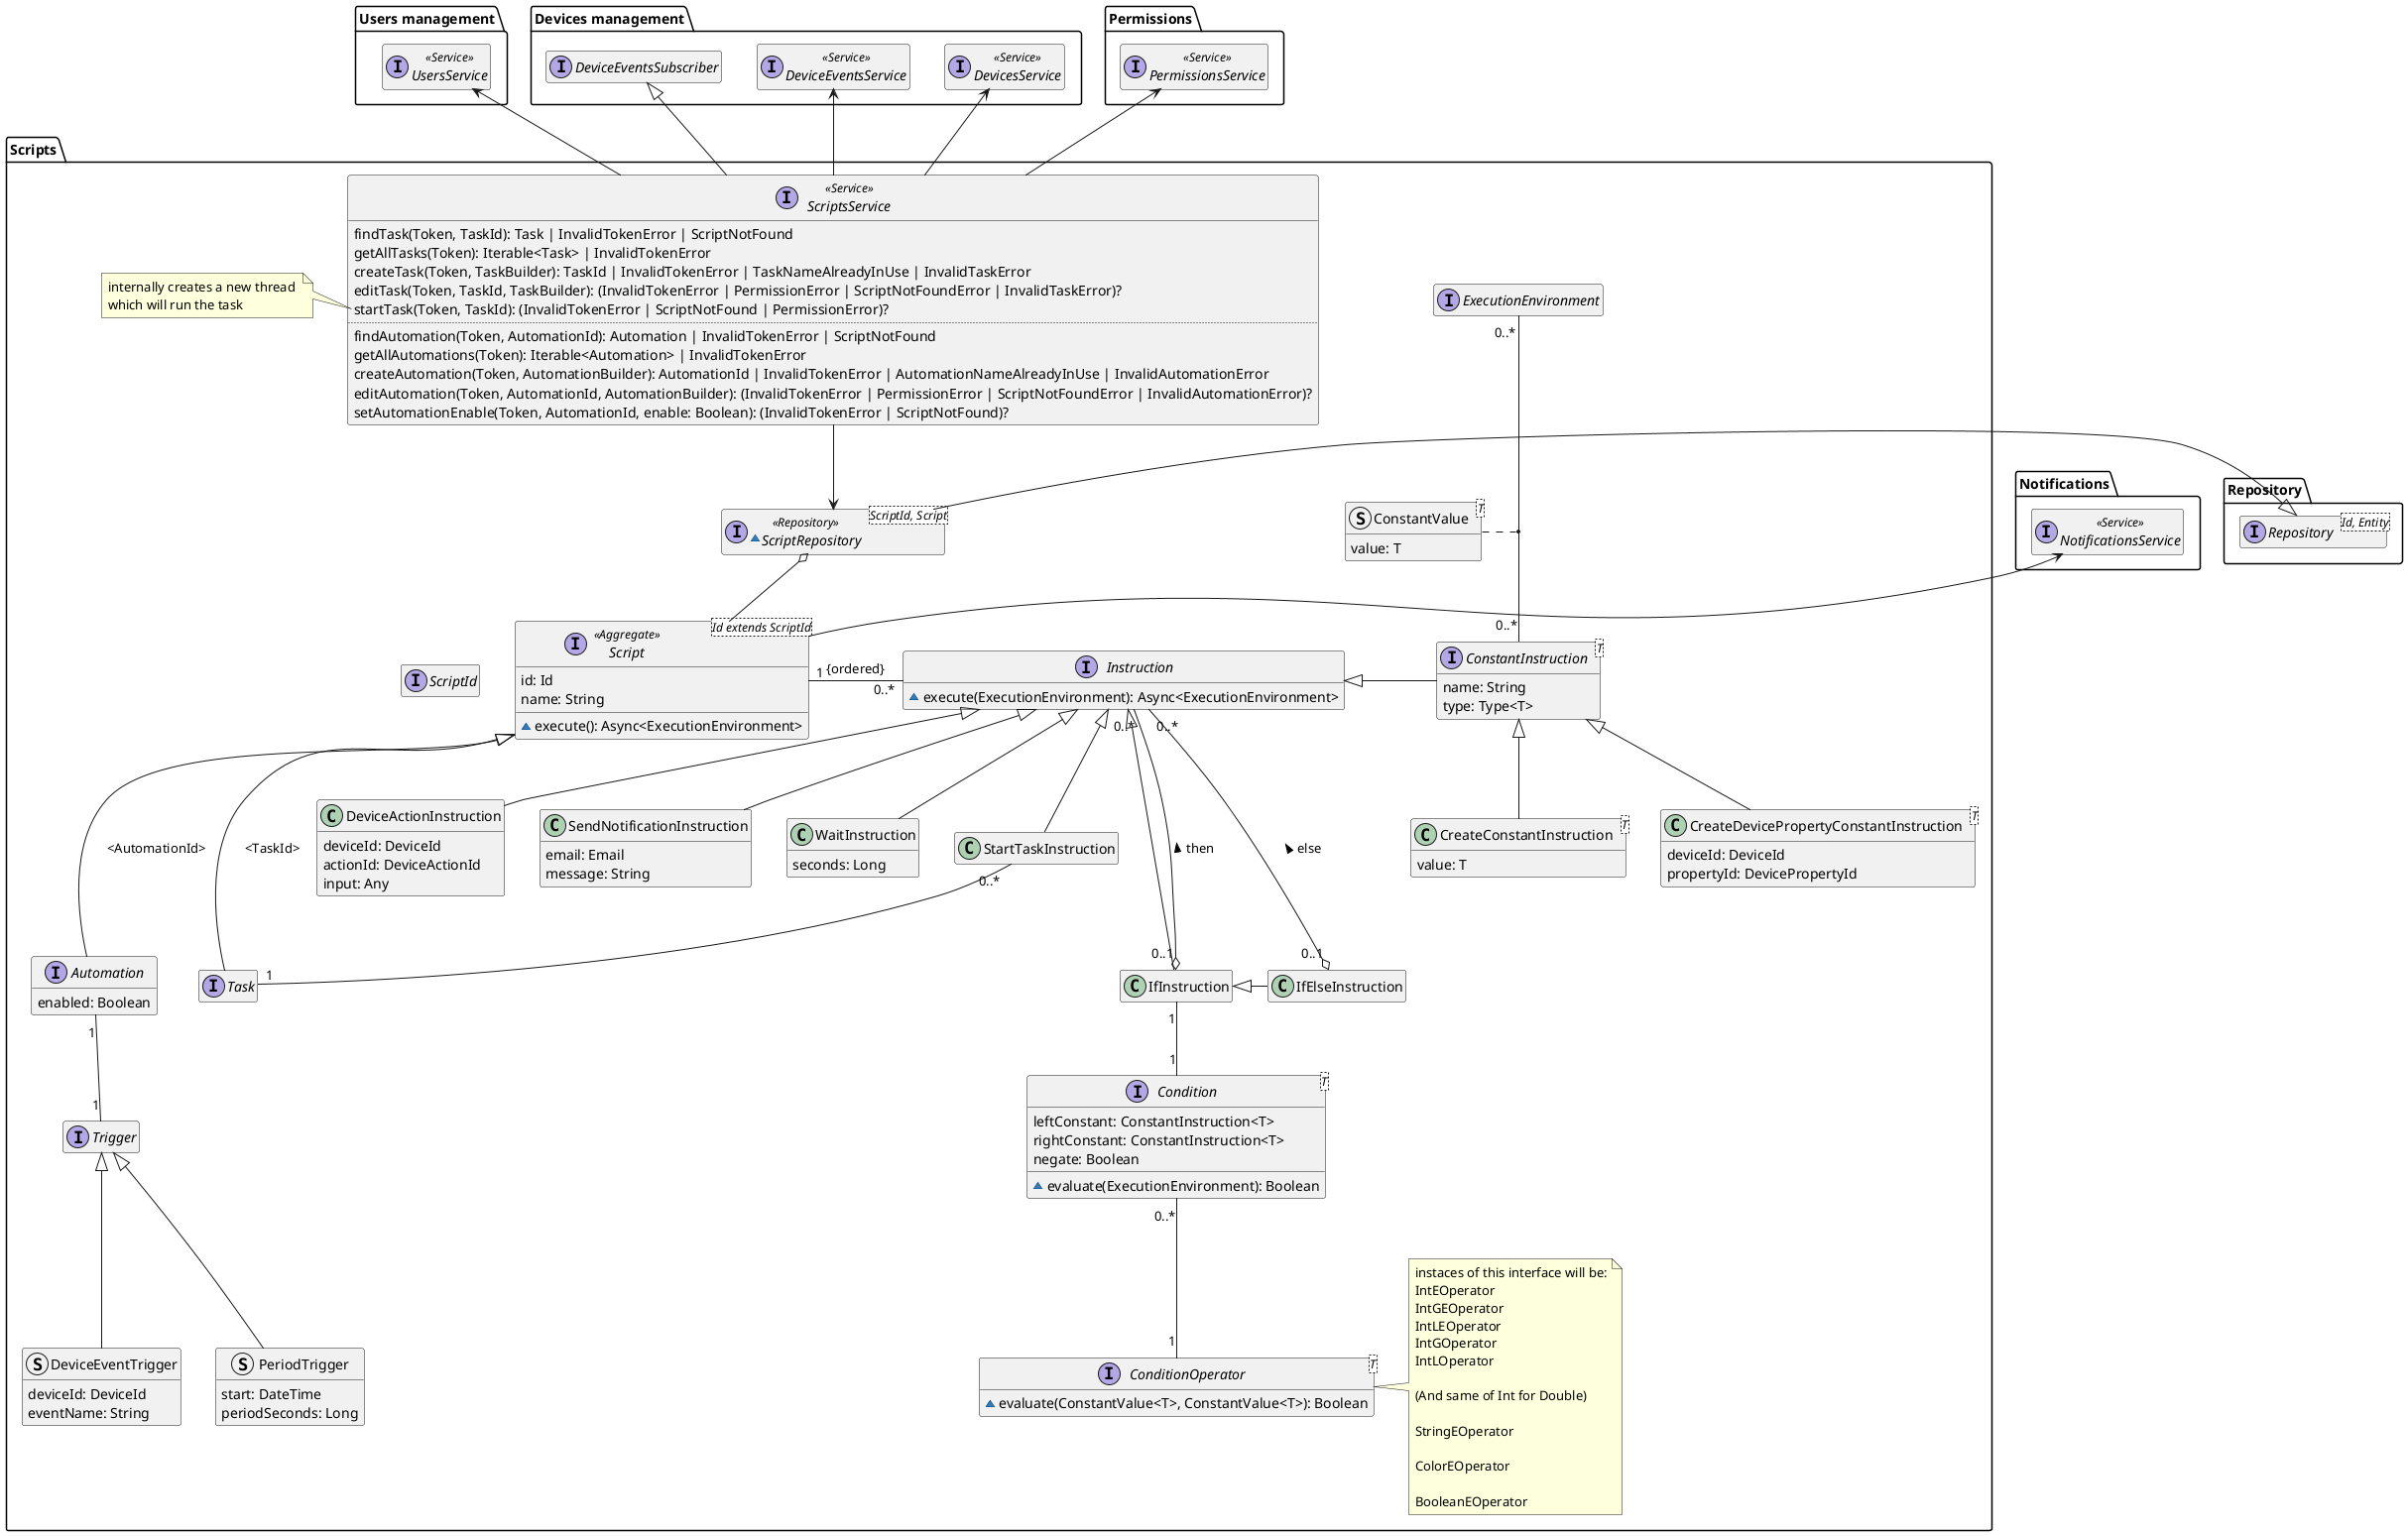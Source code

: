 @startuml scripts-domain-model

hide empty members
package Repository{
    interface Repository<Id, Entity>
}

package "Users management" as UsersManagement {
    interface UsersService <<Service>>
}

package "Devices management" as DevicesManagement {
    interface DevicesService <<Service>>
    interface DeviceEventsService <<Service>>
    interface DeviceEventsSubscriber
}

package Permissions {
    interface PermissionsService <<Service>>
}

package Notifications {
    interface NotificationsService <<Service>>
}

package "Scripts" {

    interface ScriptId

    interface Script<Id extends ScriptId> <<Aggregate>> {
        id: Id
        name: String
        ~execute(): Async<ExecutionEnvironment>
    }

    interface Task
    interface Automation {
        enabled: Boolean
    }

    interface Trigger

    struct DeviceEventTrigger extends Trigger {
        deviceId: DeviceId
        eventName: String
    }

    struct PeriodTrigger extends Trigger {
        start: DateTime
        periodSeconds: Long
    }

    interface Instruction {
        ~execute(ExecutionEnvironment): Async<ExecutionEnvironment>
    }
    class StartTaskInstruction extends Instruction

    class DeviceActionInstruction extends Instruction {
        deviceId: DeviceId
        actionId: DeviceActionId
        input: Any
    }

    class IfInstruction

    class IfElseInstruction

    class SendNotificationInstruction extends Instruction {
        email: Email
        message: String
    }

    class WaitInstruction extends Instruction {
        seconds: Long
    }

    interface ConstantInstruction<T> {
        name: String
        type: Type<T>
    }

    class CreateDevicePropertyConstantInstruction<T> extends ConstantInstruction {
        deviceId: DeviceId
        propertyId: DevicePropertyId
    }

    class CreateConstantInstruction<T> extends ConstantInstruction {
        value: T
    }

    interface Condition<T> {
        leftConstant: ConstantInstruction<T>
        rightConstant: ConstantInstruction<T>
        negate: Boolean
        ~evaluate(ExecutionEnvironment): Boolean
    }

    interface ConditionOperator<T> {
        ~evaluate(ConstantValue<T>, ConstantValue<T>): Boolean
    }

    note right of ConditionOperator
        instaces of this interface will be:
        IntEOperator
        IntGEOperator
        IntLEOperator
        IntGOperator
        IntLOperator

        (And same of Int for Double)

        StringEOperator

        ColorEOperator

        BooleanEOperator
    end note

    interface ExecutionEnvironment

    struct ConstantValue<T> {
        value: T
    }

    ExecutionEnvironment "0..*" -- "0..*" ConstantInstruction
    ConstantValue .. (ExecutionEnvironment, ConstantInstruction)

    ~interface ScriptRepository<ScriptId, Script> <<Repository>> {
    }
    ScriptRepository -l-|> Repository.Repository
    ScriptRepository o-- Script

    interface ScriptsService <<Service>> {
        findTask(Token, TaskId): Task | InvalidTokenError | ScriptNotFound
        getAllTasks(Token): Iterable<Task> | InvalidTokenError
        createTask(Token, TaskBuilder): TaskId | InvalidTokenError | TaskNameAlreadyInUse | InvalidTaskError
        editTask(Token, TaskId, TaskBuilder): (InvalidTokenError | PermissionError | ScriptNotFoundError | InvalidTaskError)?
        startTask(Token, TaskId): (InvalidTokenError | ScriptNotFound | PermissionError)?
        ..
        findAutomation(Token, AutomationId): Automation | InvalidTokenError | ScriptNotFound
        getAllAutomations(Token): Iterable<Automation> | InvalidTokenError
        createAutomation(Token, AutomationBuilder): AutomationId | InvalidTokenError | AutomationNameAlreadyInUse | InvalidAutomationError
        editAutomation(Token, AutomationId, AutomationBuilder): (InvalidTokenError | PermissionError | ScriptNotFoundError | InvalidAutomationError)?
        setAutomationEnable(Token, AutomationId, enable: Boolean): (InvalidTokenError | ScriptNotFound)?
    }

    note left of ScriptsService::startTask
        internally creates a new thread 
        which will run the task
    end note

    Script -l[hidden] ScriptId
    Script <|-- Task : "<TaskId>"
    Script <|--- Automation : "<AutomationId>"
    Automation "1" -- "1" Trigger
    Script "1" -r- "0..*" Instruction : "{ordered}"
    IfInstruction --u-|> Instruction
    IfElseInstruction -l-|> IfInstruction
    IfInstruction "0..1" o-u- "0..*" Instruction : "then >"
    IfInstruction "1" -- "1" Condition
    IfElseInstruction "0..1" o-u- "0..*" Instruction : "else >"
    StartTaskInstruction "0..*" -- "1" Task
    Condition "0..*" -- "1" ConditionOperator
    ConstantInstruction -l-|> Instruction
    ScriptsService --> ScriptRepository
    ScriptsService -u-> Permissions.PermissionsService
    ScriptsService -u-> DevicesManagement.DevicesService
    ScriptsService -u-> DevicesManagement.DeviceEventsService
    ScriptsService -u-|> DevicesManagement.DeviceEventsSubscriber
    ScriptsService -u-> UsersManagement.UsersService
    Script -u-> Notifications.NotificationsService
}

@enduml
